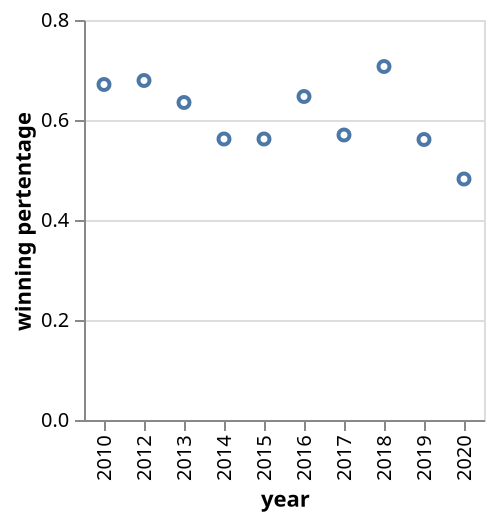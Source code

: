 {
  "data": {
    "values": [
      {"year": "2010", "winning pertentage": 0.671},
      {"year": "2012", "winning pertentage": 0.679},
      {"year": "2013", "winning pertentage": 0.635},
      {"year": "2014", "winning pertentage": 0.562},
      {"year": "2015", "winning pertentage": 0.562},
      {"year": "2016", "winning pertentage": 0.647},
      {"year": "2017", "winning pertentage": 0.57},
      {"year": "2018", "winning pertentage": 0.707},
      {"year": "2019", "winning pertentage": 0.561},
      {"year": "2020", "winning pertentage": 0.482}
    ]
  },
  "mark": "point",
  "encoding": {
    "x": {"field": "year", "type": "nominal"},
    "y": {
      "aggregate": "average",
      "field": "winning pertentage",
      "type": "quantitative",
      "title": "winning pertentage"
    }
  },
  "config": {}
}